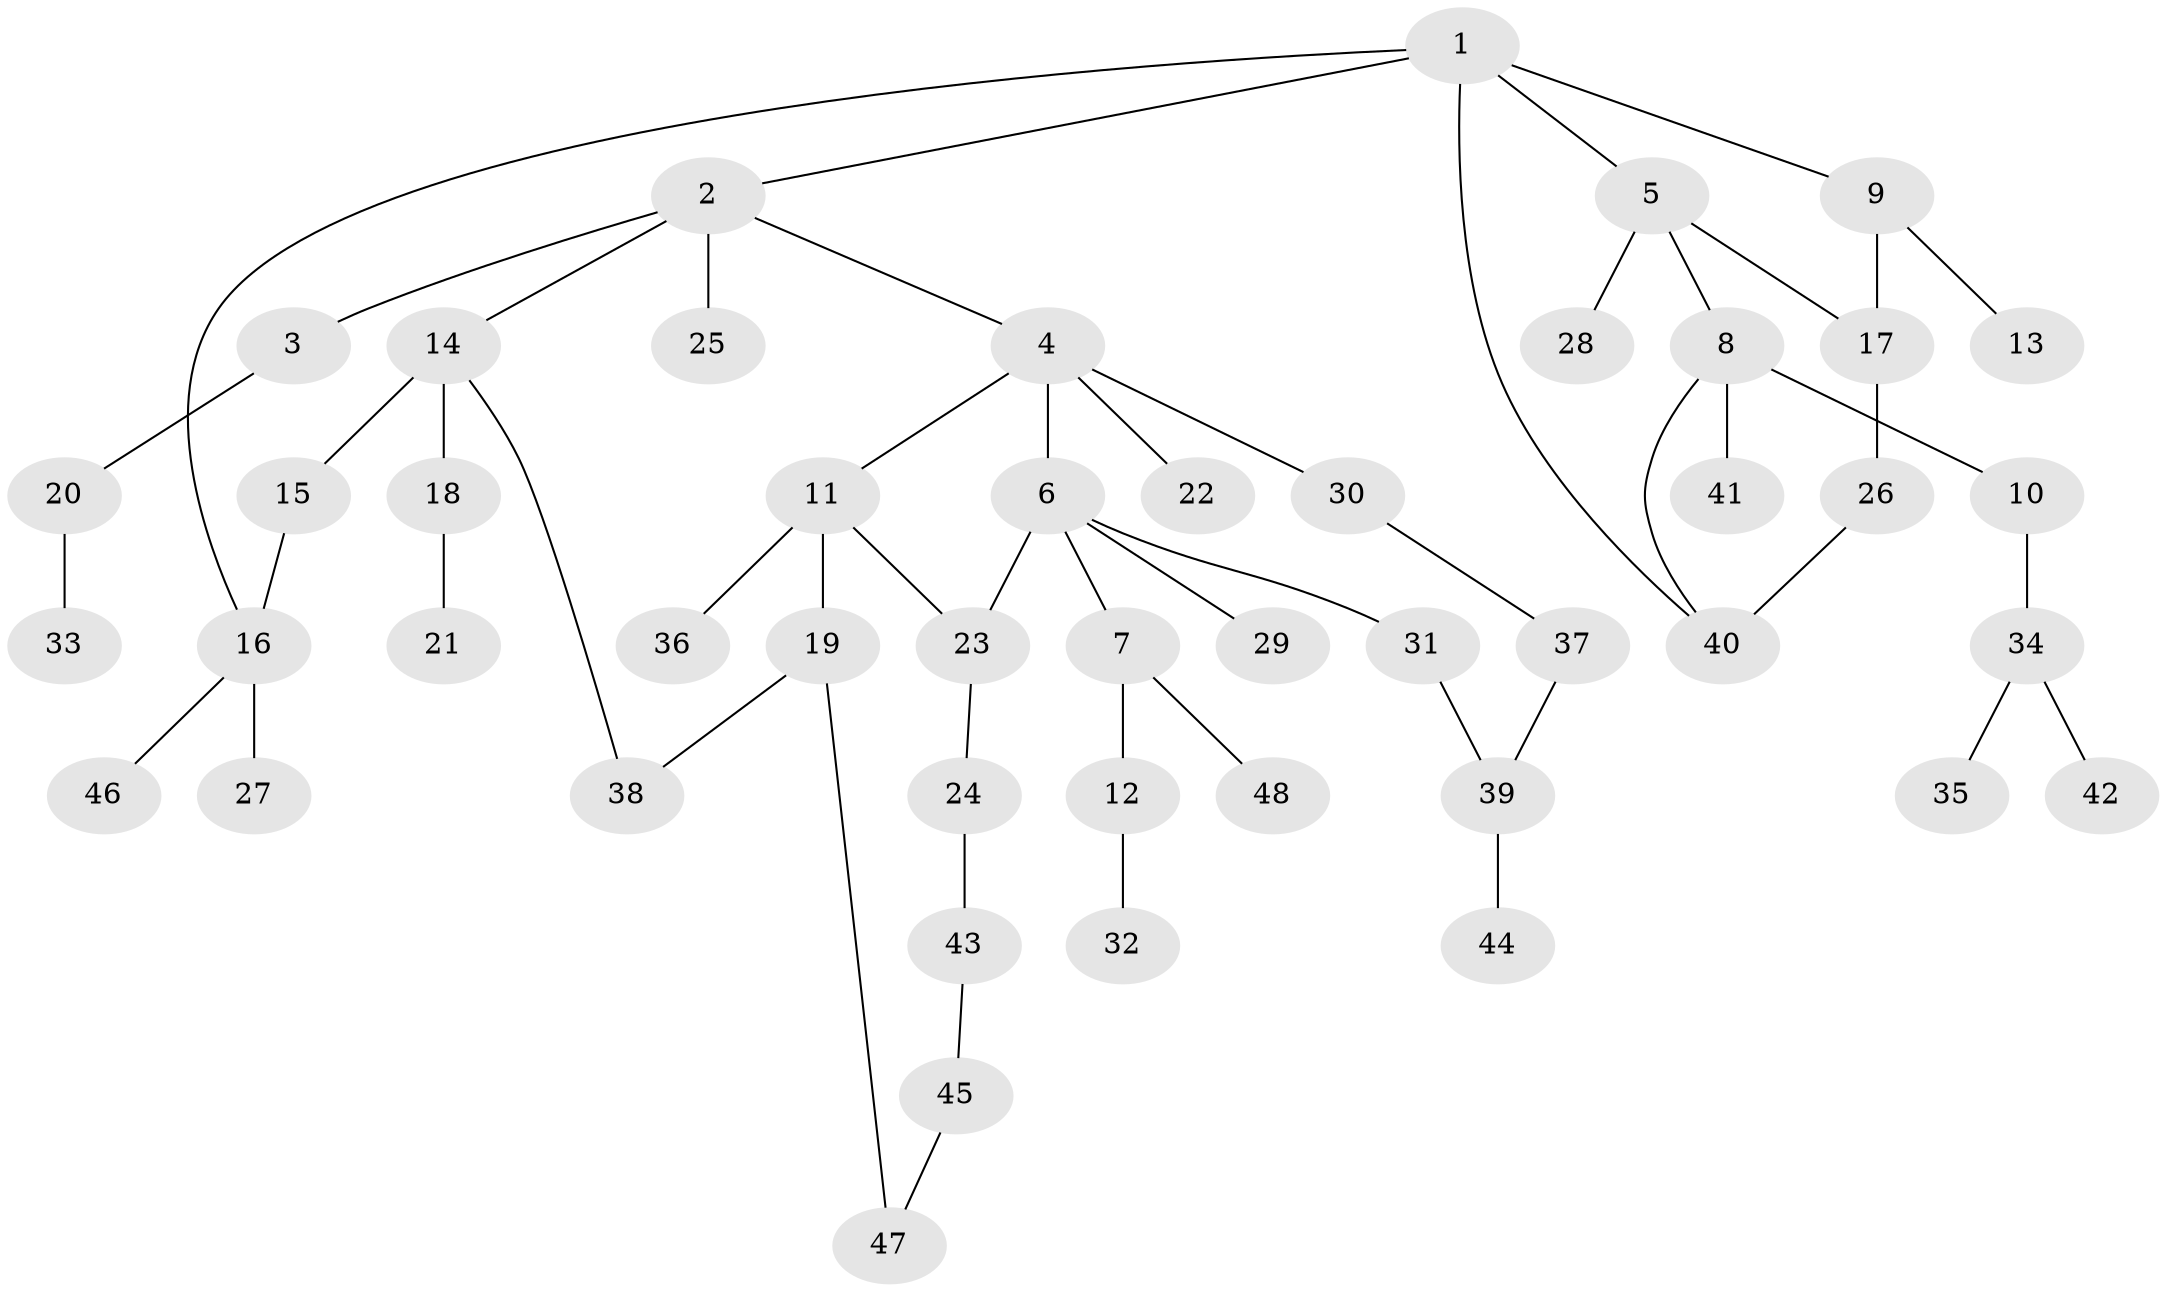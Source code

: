 // original degree distribution, {6: 0.020833333333333332, 2: 0.3541666666666667, 5: 0.03125, 4: 0.10416666666666667, 3: 0.09375, 7: 0.010416666666666666, 1: 0.3854166666666667}
// Generated by graph-tools (version 1.1) at 2025/43/03/06/25 01:43:19]
// undirected, 48 vertices, 55 edges
graph export_dot {
graph [start="1"]
  node [color=gray90,style=filled];
  1;
  2;
  3;
  4;
  5;
  6;
  7;
  8;
  9;
  10;
  11;
  12;
  13;
  14;
  15;
  16;
  17;
  18;
  19;
  20;
  21;
  22;
  23;
  24;
  25;
  26;
  27;
  28;
  29;
  30;
  31;
  32;
  33;
  34;
  35;
  36;
  37;
  38;
  39;
  40;
  41;
  42;
  43;
  44;
  45;
  46;
  47;
  48;
  1 -- 2 [weight=1.0];
  1 -- 5 [weight=1.0];
  1 -- 9 [weight=1.0];
  1 -- 16 [weight=1.0];
  1 -- 40 [weight=1.0];
  2 -- 3 [weight=1.0];
  2 -- 4 [weight=1.0];
  2 -- 14 [weight=1.0];
  2 -- 25 [weight=1.0];
  3 -- 20 [weight=2.0];
  4 -- 6 [weight=1.0];
  4 -- 11 [weight=1.0];
  4 -- 22 [weight=1.0];
  4 -- 30 [weight=1.0];
  5 -- 8 [weight=1.0];
  5 -- 17 [weight=1.0];
  5 -- 28 [weight=1.0];
  6 -- 7 [weight=1.0];
  6 -- 23 [weight=1.0];
  6 -- 29 [weight=1.0];
  6 -- 31 [weight=1.0];
  7 -- 12 [weight=1.0];
  7 -- 48 [weight=1.0];
  8 -- 10 [weight=3.0];
  8 -- 40 [weight=1.0];
  8 -- 41 [weight=1.0];
  9 -- 13 [weight=1.0];
  9 -- 17 [weight=1.0];
  10 -- 34 [weight=1.0];
  11 -- 19 [weight=1.0];
  11 -- 23 [weight=1.0];
  11 -- 36 [weight=1.0];
  12 -- 32 [weight=1.0];
  14 -- 15 [weight=3.0];
  14 -- 18 [weight=1.0];
  14 -- 38 [weight=1.0];
  15 -- 16 [weight=1.0];
  16 -- 27 [weight=3.0];
  16 -- 46 [weight=1.0];
  17 -- 26 [weight=2.0];
  18 -- 21 [weight=1.0];
  19 -- 38 [weight=1.0];
  19 -- 47 [weight=1.0];
  20 -- 33 [weight=1.0];
  23 -- 24 [weight=1.0];
  24 -- 43 [weight=2.0];
  26 -- 40 [weight=1.0];
  30 -- 37 [weight=1.0];
  31 -- 39 [weight=1.0];
  34 -- 35 [weight=1.0];
  34 -- 42 [weight=1.0];
  37 -- 39 [weight=1.0];
  39 -- 44 [weight=1.0];
  43 -- 45 [weight=1.0];
  45 -- 47 [weight=1.0];
}

